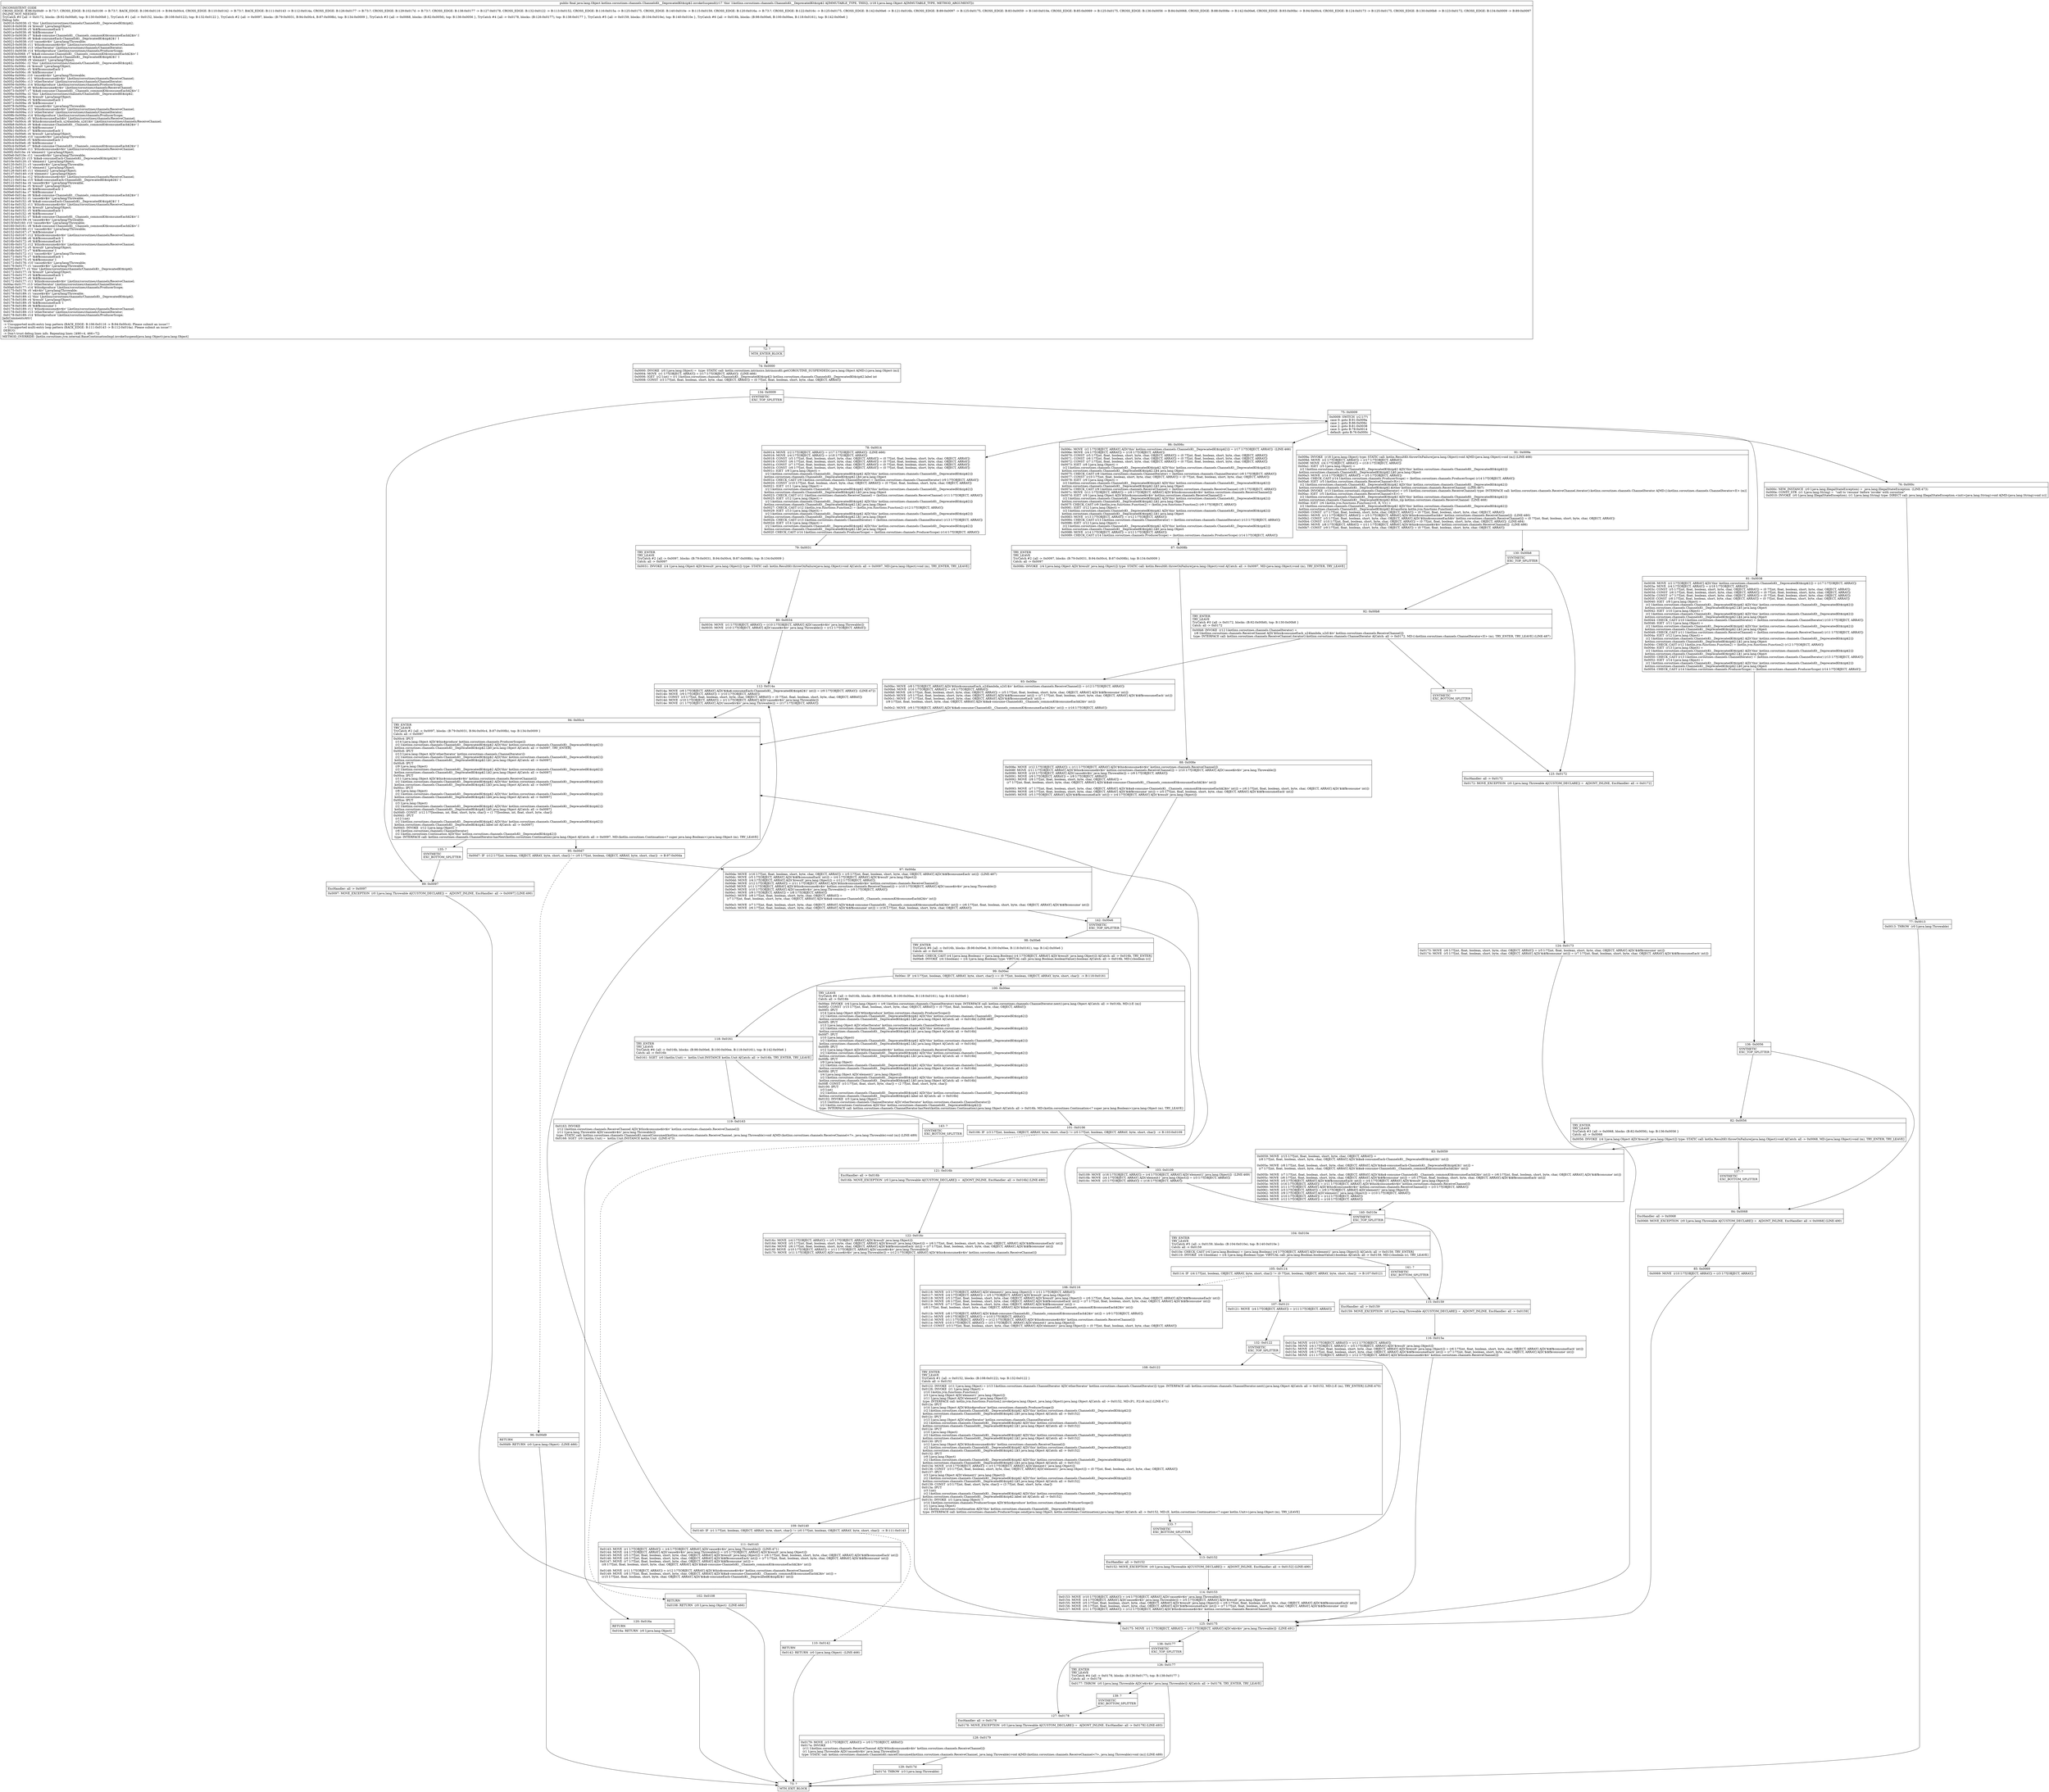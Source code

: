 digraph "CFG forkotlinx.coroutines.channels.ChannelsKt__DeprecatedKt$zip$2.invokeSuspend(Ljava\/lang\/Object;)Ljava\/lang\/Object;" {
Node_72 [shape=record,label="{72\:\ ?|MTH_ENTER_BLOCK\l}"];
Node_74 [shape=record,label="{74\:\ 0x0000|0x0000: INVOKE  (r0 I:java.lang.Object) =  type: STATIC call: kotlin.coroutines.intrinsics.IntrinsicsKt.getCOROUTINE_SUSPENDED():java.lang.Object A[MD:():java.lang.Object (m)]\l0x0004: MOVE  (r1 I:??[OBJECT, ARRAY]) = (r17 I:??[OBJECT, ARRAY])  (LINE:466)\l0x0006: IGET  (r2 I:int) = (r1 I:kotlinx.coroutines.channels.ChannelsKt__DeprecatedKt$zip$2) kotlinx.coroutines.channels.ChannelsKt__DeprecatedKt$zip$2.label int \l0x0008: CONST  (r3 I:??[int, float, boolean, short, byte, char, OBJECT, ARRAY]) = (0 ??[int, float, boolean, short, byte, char, OBJECT, ARRAY]) \l}"];
Node_134 [shape=record,label="{134\:\ 0x0009|SYNTHETIC\lEXC_TOP_SPLITTER\l}"];
Node_75 [shape=record,label="{75\:\ 0x0009|0x0009: SWITCH  (r2 I:??)\l case 0: goto B:91:0x009a\l case 1: goto B:86:0x006c\l case 2: goto B:81:0x0038\l case 3: goto B:78:0x0014\l default: goto B:76:0x000c \l}"];
Node_76 [shape=record,label="{76\:\ 0x000c|0x000c: NEW_INSTANCE  (r0 I:java.lang.IllegalStateException) =  java.lang.IllegalStateException  (LINE:473)\l0x000e: CONST_STR  (r1 I:java.lang.String) =  \"call to 'resume' before 'invoke' with coroutine\" \l0x0010: INVOKE  (r0 I:java.lang.IllegalStateException), (r1 I:java.lang.String) type: DIRECT call: java.lang.IllegalStateException.\<init\>(java.lang.String):void A[MD:(java.lang.String):void (c)]\l}"];
Node_77 [shape=record,label="{77\:\ 0x0013|0x0013: THROW  (r0 I:java.lang.Throwable) \l}"];
Node_73 [shape=record,label="{73\:\ ?|MTH_EXIT_BLOCK\l}"];
Node_78 [shape=record,label="{78\:\ 0x0014|0x0014: MOVE  (r2 I:??[OBJECT, ARRAY]) = (r17 I:??[OBJECT, ARRAY])  (LINE:466)\l0x0016: MOVE  (r4 I:??[OBJECT, ARRAY]) = (r18 I:??[OBJECT, ARRAY]) \l0x0018: CONST  (r5 I:??[int, float, boolean, short, byte, char, OBJECT, ARRAY]) = (0 ??[int, float, boolean, short, byte, char, OBJECT, ARRAY]) \l0x0019: CONST  (r6 I:??[int, float, boolean, short, byte, char, OBJECT, ARRAY]) = (0 ??[int, float, boolean, short, byte, char, OBJECT, ARRAY]) \l0x001a: CONST  (r7 I:??[int, float, boolean, short, byte, char, OBJECT, ARRAY]) = (0 ??[int, float, boolean, short, byte, char, OBJECT, ARRAY]) \l0x001b: CONST  (r8 I:??[int, float, boolean, short, byte, char, OBJECT, ARRAY]) = (0 ??[int, float, boolean, short, byte, char, OBJECT, ARRAY]) \l0x001c: IGET  (r9 I:java.lang.Object) = \l  (r2 I:kotlinx.coroutines.channels.ChannelsKt__DeprecatedKt$zip$2 A[D('this' kotlinx.coroutines.channels.ChannelsKt__DeprecatedKt$zip$2)])\l kotlinx.coroutines.channels.ChannelsKt__DeprecatedKt$zip$2.L$4 java.lang.Object \l0x001e: CHECK_CAST (r9 I:kotlinx.coroutines.channels.ChannelIterator) = (kotlinx.coroutines.channels.ChannelIterator) (r9 I:??[OBJECT, ARRAY]) \l0x0020: CONST  (r10 I:??[int, float, boolean, short, byte, char, OBJECT, ARRAY]) = (0 ??[int, float, boolean, short, byte, char, OBJECT, ARRAY]) \l0x0021: IGET  (r11 I:java.lang.Object) = \l  (r2 I:kotlinx.coroutines.channels.ChannelsKt__DeprecatedKt$zip$2 A[D('this' kotlinx.coroutines.channels.ChannelsKt__DeprecatedKt$zip$2)])\l kotlinx.coroutines.channels.ChannelsKt__DeprecatedKt$zip$2.L$3 java.lang.Object \l0x0023: CHECK_CAST (r11 I:kotlinx.coroutines.channels.ReceiveChannel) = (kotlinx.coroutines.channels.ReceiveChannel) (r11 I:??[OBJECT, ARRAY]) \l0x0025: IGET  (r12 I:java.lang.Object) = \l  (r2 I:kotlinx.coroutines.channels.ChannelsKt__DeprecatedKt$zip$2 A[D('this' kotlinx.coroutines.channels.ChannelsKt__DeprecatedKt$zip$2)])\l kotlinx.coroutines.channels.ChannelsKt__DeprecatedKt$zip$2.L$2 java.lang.Object \l0x0027: CHECK_CAST (r12 I:kotlin.jvm.functions.Function2) = (kotlin.jvm.functions.Function2) (r12 I:??[OBJECT, ARRAY]) \l0x0029: IGET  (r13 I:java.lang.Object) = \l  (r2 I:kotlinx.coroutines.channels.ChannelsKt__DeprecatedKt$zip$2 A[D('this' kotlinx.coroutines.channels.ChannelsKt__DeprecatedKt$zip$2)])\l kotlinx.coroutines.channels.ChannelsKt__DeprecatedKt$zip$2.L$1 java.lang.Object \l0x002b: CHECK_CAST (r13 I:kotlinx.coroutines.channels.ChannelIterator) = (kotlinx.coroutines.channels.ChannelIterator) (r13 I:??[OBJECT, ARRAY]) \l0x002d: IGET  (r14 I:java.lang.Object) = \l  (r2 I:kotlinx.coroutines.channels.ChannelsKt__DeprecatedKt$zip$2 A[D('this' kotlinx.coroutines.channels.ChannelsKt__DeprecatedKt$zip$2)])\l kotlinx.coroutines.channels.ChannelsKt__DeprecatedKt$zip$2.L$0 java.lang.Object \l0x002f: CHECK_CAST (r14 I:kotlinx.coroutines.channels.ProducerScope) = (kotlinx.coroutines.channels.ProducerScope) (r14 I:??[OBJECT, ARRAY]) \l}"];
Node_79 [shape=record,label="{79\:\ 0x0031|TRY_ENTER\lTRY_LEAVE\lTryCatch #2 \{all \-\> 0x0097, blocks: (B:79:0x0031, B:94:0x00c4, B:87:0x008b), top: B:134:0x0009 \}\lCatch: all \-\> 0x0097\l|0x0031: INVOKE  (r4 I:java.lang.Object A[D('$result' java.lang.Object)]) type: STATIC call: kotlin.ResultKt.throwOnFailure(java.lang.Object):void A[Catch: all \-\> 0x0097, MD:(java.lang.Object):void (m), TRY_ENTER, TRY_LEAVE]\l}"];
Node_80 [shape=record,label="{80\:\ 0x0034|0x0034: MOVE  (r1 I:??[OBJECT, ARRAY]) = (r10 I:??[OBJECT, ARRAY] A[D('cause$iv$iv' java.lang.Throwable)]) \l0x0035: MOVE  (r10 I:??[OBJECT, ARRAY] A[D('cause$iv$iv' java.lang.Throwable)]) = (r12 I:??[OBJECT, ARRAY]) \l}"];
Node_112 [shape=record,label="{112\:\ 0x014a|0x014a: MOVE  (r8 I:??[OBJECT, ARRAY] A[D('$i$a$\-consumeEach\-ChannelsKt__DeprecatedKt$zip$2$1' int)]) = (r9 I:??[OBJECT, ARRAY])  (LINE:472)\l0x014b: MOVE  (r9 I:??[OBJECT, ARRAY]) = (r10 I:??[OBJECT, ARRAY]) \l0x014c: CONST  (r3 I:??[int, float, boolean, short, byte, char, OBJECT, ARRAY]) = (0 ??[int, float, boolean, short, byte, char, OBJECT, ARRAY]) \l0x014d: MOVE  (r10 I:??[OBJECT, ARRAY]) = (r1 I:??[OBJECT, ARRAY] A[D('cause$iv$iv' java.lang.Throwable)]) \l0x014e: MOVE  (r1 I:??[OBJECT, ARRAY] A[D('cause$iv$iv' java.lang.Throwable)]) = (r17 I:??[OBJECT, ARRAY]) \l}"];
Node_94 [shape=record,label="{94\:\ 0x00c4|TRY_ENTER\lTRY_LEAVE\lTryCatch #2 \{all \-\> 0x0097, blocks: (B:79:0x0031, B:94:0x00c4, B:87:0x008b), top: B:134:0x0009 \}\lCatch: all \-\> 0x0097\l|0x00c4: IPUT  \l  (r14 I:java.lang.Object A[D('$this$produce' kotlinx.coroutines.channels.ProducerScope)])\l  (r2 I:kotlinx.coroutines.channels.ChannelsKt__DeprecatedKt$zip$2 A[D('this' kotlinx.coroutines.channels.ChannelsKt__DeprecatedKt$zip$2)])\l kotlinx.coroutines.channels.ChannelsKt__DeprecatedKt$zip$2.L$0 java.lang.Object A[Catch: all \-\> 0x0097, TRY_ENTER]\l0x00c6: IPUT  \l  (r13 I:java.lang.Object A[D('otherIterator' kotlinx.coroutines.channels.ChannelIterator)])\l  (r2 I:kotlinx.coroutines.channels.ChannelsKt__DeprecatedKt$zip$2 A[D('this' kotlinx.coroutines.channels.ChannelsKt__DeprecatedKt$zip$2)])\l kotlinx.coroutines.channels.ChannelsKt__DeprecatedKt$zip$2.L$1 java.lang.Object A[Catch: all \-\> 0x0097]\l0x00c8: IPUT  \l  (r9 I:java.lang.Object)\l  (r2 I:kotlinx.coroutines.channels.ChannelsKt__DeprecatedKt$zip$2 A[D('this' kotlinx.coroutines.channels.ChannelsKt__DeprecatedKt$zip$2)])\l kotlinx.coroutines.channels.ChannelsKt__DeprecatedKt$zip$2.L$2 java.lang.Object A[Catch: all \-\> 0x0097]\l0x00ca: IPUT  \l  (r11 I:java.lang.Object A[D('$this$consume$iv$iv' kotlinx.coroutines.channels.ReceiveChannel)])\l  (r2 I:kotlinx.coroutines.channels.ChannelsKt__DeprecatedKt$zip$2 A[D('this' kotlinx.coroutines.channels.ChannelsKt__DeprecatedKt$zip$2)])\l kotlinx.coroutines.channels.ChannelsKt__DeprecatedKt$zip$2.L$3 java.lang.Object A[Catch: all \-\> 0x0097]\l0x00cc: IPUT  \l  (r8 I:java.lang.Object)\l  (r2 I:kotlinx.coroutines.channels.ChannelsKt__DeprecatedKt$zip$2 A[D('this' kotlinx.coroutines.channels.ChannelsKt__DeprecatedKt$zip$2)])\l kotlinx.coroutines.channels.ChannelsKt__DeprecatedKt$zip$2.L$4 java.lang.Object A[Catch: all \-\> 0x0097]\l0x00ce: IPUT  \l  (r3 I:java.lang.Object)\l  (r2 I:kotlinx.coroutines.channels.ChannelsKt__DeprecatedKt$zip$2 A[D('this' kotlinx.coroutines.channels.ChannelsKt__DeprecatedKt$zip$2)])\l kotlinx.coroutines.channels.ChannelsKt__DeprecatedKt$zip$2.L$5 java.lang.Object A[Catch: all \-\> 0x0097]\l0x00d0: CONST  (r12 I:??[boolean, int, float, short, byte, char]) = (1 ??[boolean, int, float, short, byte, char]) \l0x00d1: IPUT  \l  (r12 I:int)\l  (r2 I:kotlinx.coroutines.channels.ChannelsKt__DeprecatedKt$zip$2 A[D('this' kotlinx.coroutines.channels.ChannelsKt__DeprecatedKt$zip$2)])\l kotlinx.coroutines.channels.ChannelsKt__DeprecatedKt$zip$2.label int A[Catch: all \-\> 0x0097]\l0x00d3: INVOKE  (r12 I:java.lang.Object) = \l  (r8 I:kotlinx.coroutines.channels.ChannelIterator)\l  (r2 I:kotlin.coroutines.Continuation A[D('this' kotlinx.coroutines.channels.ChannelsKt__DeprecatedKt$zip$2)])\l type: INTERFACE call: kotlinx.coroutines.channels.ChannelIterator.hasNext(kotlin.coroutines.Continuation):java.lang.Object A[Catch: all \-\> 0x0097, MD:(kotlin.coroutines.Continuation\<? super java.lang.Boolean\>):java.lang.Object (m), TRY_LEAVE]\l}"];
Node_95 [shape=record,label="{95\:\ 0x00d7|0x00d7: IF  (r12 I:??[int, boolean, OBJECT, ARRAY, byte, short, char]) != (r0 I:??[int, boolean, OBJECT, ARRAY, byte, short, char])  \-\> B:97:0x00da \l}"];
Node_96 [shape=record,label="{96\:\ 0x00d9|RETURN\l|0x00d9: RETURN  (r0 I:java.lang.Object)  (LINE:466)\l}"];
Node_97 [shape=record,label="{97\:\ 0x00da|0x00da: MOVE  (r16 I:??[int, float, boolean, short, byte, char, OBJECT, ARRAY]) = (r5 I:??[int, float, boolean, short, byte, char, OBJECT, ARRAY] A[D('$i$f$consumeEach' int)])  (LINE:487)\l0x00dc: MOVE  (r5 I:??[OBJECT, ARRAY] A[D('$i$f$consumeEach' int)]) = (r4 I:??[OBJECT, ARRAY] A[D('$result' java.lang.Object)]) \l0x00dd: MOVE  (r4 I:??[OBJECT, ARRAY] A[D('$result' java.lang.Object)]) = (r12 I:??[OBJECT, ARRAY]) \l0x00de: MOVE  (r12 I:??[OBJECT, ARRAY]) = (r11 I:??[OBJECT, ARRAY] A[D('$this$consume$iv$iv' kotlinx.coroutines.channels.ReceiveChannel)]) \l0x00df: MOVE  (r11 I:??[OBJECT, ARRAY] A[D('$this$consume$iv$iv' kotlinx.coroutines.channels.ReceiveChannel)]) = (r10 I:??[OBJECT, ARRAY] A[D('cause$iv$iv' java.lang.Throwable)]) \l0x00e0: MOVE  (r10 I:??[OBJECT, ARRAY] A[D('cause$iv$iv' java.lang.Throwable)]) = (r9 I:??[OBJECT, ARRAY]) \l0x00e1: MOVE  (r9 I:??[OBJECT, ARRAY]) = (r8 I:??[OBJECT, ARRAY]) \l0x00e2: MOVE  (r8 I:??[int, float, boolean, short, byte, char, OBJECT, ARRAY]) = \l  (r7 I:??[int, float, boolean, short, byte, char, OBJECT, ARRAY] A[D('$i$a$\-consume\-ChannelsKt__Channels_commonKt$consumeEach$2$iv' int)])\l \l0x00e3: MOVE  (r7 I:??[int, float, boolean, short, byte, char, OBJECT, ARRAY] A[D('$i$a$\-consume\-ChannelsKt__Channels_commonKt$consumeEach$2$iv' int)]) = (r6 I:??[int, float, boolean, short, byte, char, OBJECT, ARRAY] A[D('$i$f$consume' int)]) \l0x00e4: MOVE  (r6 I:??[int, float, boolean, short, byte, char, OBJECT, ARRAY] A[D('$i$f$consume' int)]) = (r16 I:??[int, float, boolean, short, byte, char, OBJECT, ARRAY]) \l}"];
Node_142 [shape=record,label="{142\:\ 0x00e6|SYNTHETIC\lEXC_TOP_SPLITTER\l}"];
Node_98 [shape=record,label="{98\:\ 0x00e6|TRY_ENTER\lTryCatch #6 \{all \-\> 0x016b, blocks: (B:98:0x00e6, B:100:0x00ee, B:118:0x0161), top: B:142:0x00e6 \}\lCatch: all \-\> 0x016b\l|0x00e6: CHECK_CAST (r4 I:java.lang.Boolean) = (java.lang.Boolean) (r4 I:??[OBJECT, ARRAY] A[D('$result' java.lang.Object)]) A[Catch: all \-\> 0x016b, TRY_ENTER]\l0x00e8: INVOKE  (r4 I:boolean) = (r4 I:java.lang.Boolean) type: VIRTUAL call: java.lang.Boolean.booleanValue():boolean A[Catch: all \-\> 0x016b, MD:():boolean (c)]\l}"];
Node_99 [shape=record,label="{99\:\ 0x00ec|0x00ec: IF  (r4 I:??[int, boolean, OBJECT, ARRAY, byte, short, char]) == (0 ??[int, boolean, OBJECT, ARRAY, byte, short, char])  \-\> B:118:0x0161 \l}"];
Node_100 [shape=record,label="{100\:\ 0x00ee|TRY_LEAVE\lTryCatch #6 \{all \-\> 0x016b, blocks: (B:98:0x00e6, B:100:0x00ee, B:118:0x0161), top: B:142:0x00e6 \}\lCatch: all \-\> 0x016b\l|0x00ee: INVOKE  (r4 I:java.lang.Object) = (r9 I:kotlinx.coroutines.channels.ChannelIterator) type: INTERFACE call: kotlinx.coroutines.channels.ChannelIterator.next():java.lang.Object A[Catch: all \-\> 0x016b, MD:():E (m)]\l0x00f2: CONST  (r15 I:??[int, float, boolean, short, byte, char, OBJECT, ARRAY]) = (0 ??[int, float, boolean, short, byte, char, OBJECT, ARRAY]) \l0x00f3: IPUT  \l  (r14 I:java.lang.Object A[D('$this$produce' kotlinx.coroutines.channels.ProducerScope)])\l  (r2 I:kotlinx.coroutines.channels.ChannelsKt__DeprecatedKt$zip$2 A[D('this' kotlinx.coroutines.channels.ChannelsKt__DeprecatedKt$zip$2)])\l kotlinx.coroutines.channels.ChannelsKt__DeprecatedKt$zip$2.L$0 java.lang.Object A[Catch: all \-\> 0x016b] (LINE:469)\l0x00f5: IPUT  \l  (r13 I:java.lang.Object A[D('otherIterator' kotlinx.coroutines.channels.ChannelIterator)])\l  (r2 I:kotlinx.coroutines.channels.ChannelsKt__DeprecatedKt$zip$2 A[D('this' kotlinx.coroutines.channels.ChannelsKt__DeprecatedKt$zip$2)])\l kotlinx.coroutines.channels.ChannelsKt__DeprecatedKt$zip$2.L$1 java.lang.Object A[Catch: all \-\> 0x016b]\l0x00f7: IPUT  \l  (r10 I:java.lang.Object)\l  (r2 I:kotlinx.coroutines.channels.ChannelsKt__DeprecatedKt$zip$2 A[D('this' kotlinx.coroutines.channels.ChannelsKt__DeprecatedKt$zip$2)])\l kotlinx.coroutines.channels.ChannelsKt__DeprecatedKt$zip$2.L$2 java.lang.Object A[Catch: all \-\> 0x016b]\l0x00f9: IPUT  \l  (r12 I:java.lang.Object A[D('$this$consume$iv$iv' kotlinx.coroutines.channels.ReceiveChannel)])\l  (r2 I:kotlinx.coroutines.channels.ChannelsKt__DeprecatedKt$zip$2 A[D('this' kotlinx.coroutines.channels.ChannelsKt__DeprecatedKt$zip$2)])\l kotlinx.coroutines.channels.ChannelsKt__DeprecatedKt$zip$2.L$3 java.lang.Object A[Catch: all \-\> 0x016b]\l0x00fb: IPUT  \l  (r9 I:java.lang.Object)\l  (r2 I:kotlinx.coroutines.channels.ChannelsKt__DeprecatedKt$zip$2 A[D('this' kotlinx.coroutines.channels.ChannelsKt__DeprecatedKt$zip$2)])\l kotlinx.coroutines.channels.ChannelsKt__DeprecatedKt$zip$2.L$4 java.lang.Object A[Catch: all \-\> 0x016b]\l0x00fd: IPUT  \l  (r4 I:java.lang.Object A[D('element1' java.lang.Object)])\l  (r2 I:kotlinx.coroutines.channels.ChannelsKt__DeprecatedKt$zip$2 A[D('this' kotlinx.coroutines.channels.ChannelsKt__DeprecatedKt$zip$2)])\l kotlinx.coroutines.channels.ChannelsKt__DeprecatedKt$zip$2.L$5 java.lang.Object A[Catch: all \-\> 0x016b]\l0x00ff: CONST  (r3 I:??[int, float, short, byte, char]) = (2 ??[int, float, short, byte, char]) \l0x0100: IPUT  \l  (r3 I:int)\l  (r2 I:kotlinx.coroutines.channels.ChannelsKt__DeprecatedKt$zip$2 A[D('this' kotlinx.coroutines.channels.ChannelsKt__DeprecatedKt$zip$2)])\l kotlinx.coroutines.channels.ChannelsKt__DeprecatedKt$zip$2.label int A[Catch: all \-\> 0x016b]\l0x0102: INVOKE  (r3 I:java.lang.Object) = \l  (r13 I:kotlinx.coroutines.channels.ChannelIterator A[D('otherIterator' kotlinx.coroutines.channels.ChannelIterator)])\l  (r2 I:kotlin.coroutines.Continuation A[D('this' kotlinx.coroutines.channels.ChannelsKt__DeprecatedKt$zip$2)])\l type: INTERFACE call: kotlinx.coroutines.channels.ChannelIterator.hasNext(kotlin.coroutines.Continuation):java.lang.Object A[Catch: all \-\> 0x016b, MD:(kotlin.coroutines.Continuation\<? super java.lang.Boolean\>):java.lang.Object (m), TRY_LEAVE]\l}"];
Node_101 [shape=record,label="{101\:\ 0x0106|0x0106: IF  (r3 I:??[int, boolean, OBJECT, ARRAY, byte, short, char]) != (r0 I:??[int, boolean, OBJECT, ARRAY, byte, short, char])  \-\> B:103:0x0109 \l}"];
Node_102 [shape=record,label="{102\:\ 0x0108|RETURN\l|0x0108: RETURN  (r0 I:java.lang.Object)  (LINE:466)\l}"];
Node_103 [shape=record,label="{103\:\ 0x0109|0x0109: MOVE  (r16 I:??[OBJECT, ARRAY]) = (r4 I:??[OBJECT, ARRAY] A[D('element1' java.lang.Object)])  (LINE:469)\l0x010b: MOVE  (r4 I:??[OBJECT, ARRAY] A[D('element1' java.lang.Object)]) = (r3 I:??[OBJECT, ARRAY]) \l0x010c: MOVE  (r3 I:??[OBJECT, ARRAY]) = (r16 I:??[OBJECT, ARRAY]) \l}"];
Node_140 [shape=record,label="{140\:\ 0x010e|SYNTHETIC\lEXC_TOP_SPLITTER\l}"];
Node_104 [shape=record,label="{104\:\ 0x010e|TRY_ENTER\lTRY_LEAVE\lTryCatch #5 \{all \-\> 0x0159, blocks: (B:104:0x010e), top: B:140:0x010e \}\lCatch: all \-\> 0x0159\l|0x010e: CHECK_CAST (r4 I:java.lang.Boolean) = (java.lang.Boolean) (r4 I:??[OBJECT, ARRAY] A[D('element1' java.lang.Object)]) A[Catch: all \-\> 0x0159, TRY_ENTER]\l0x0110: INVOKE  (r4 I:boolean) = (r4 I:java.lang.Boolean) type: VIRTUAL call: java.lang.Boolean.booleanValue():boolean A[Catch: all \-\> 0x0159, MD:():boolean (c), TRY_LEAVE]\l}"];
Node_105 [shape=record,label="{105\:\ 0x0114|0x0114: IF  (r4 I:??[int, boolean, OBJECT, ARRAY, byte, short, char]) != (0 ??[int, boolean, OBJECT, ARRAY, byte, short, char])  \-\> B:107:0x0121 \l}"];
Node_106 [shape=record,label="{106\:\ 0x0116|0x0116: MOVE  (r3 I:??[OBJECT, ARRAY] A[D('element1' java.lang.Object)]) = (r11 I:??[OBJECT, ARRAY]) \l0x0117: MOVE  (r4 I:??[OBJECT, ARRAY]) = (r5 I:??[OBJECT, ARRAY] A[D('$result' java.lang.Object)]) \l0x0118: MOVE  (r5 I:??[int, float, boolean, short, byte, char, OBJECT, ARRAY] A[D('$result' java.lang.Object)]) = (r6 I:??[int, float, boolean, short, byte, char, OBJECT, ARRAY] A[D('$i$f$consumeEach' int)]) \l0x0119: MOVE  (r6 I:??[int, float, boolean, short, byte, char, OBJECT, ARRAY] A[D('$i$f$consumeEach' int)]) = (r7 I:??[int, float, boolean, short, byte, char, OBJECT, ARRAY] A[D('$i$f$consume' int)]) \l0x011a: MOVE  (r7 I:??[int, float, boolean, short, byte, char, OBJECT, ARRAY] A[D('$i$f$consume' int)]) = \l  (r8 I:??[int, float, boolean, short, byte, char, OBJECT, ARRAY] A[D('$i$a$\-consume\-ChannelsKt__Channels_commonKt$consumeEach$2$iv' int)])\l \l0x011b: MOVE  (r8 I:??[OBJECT, ARRAY] A[D('$i$a$\-consume\-ChannelsKt__Channels_commonKt$consumeEach$2$iv' int)]) = (r9 I:??[OBJECT, ARRAY]) \l0x011c: MOVE  (r9 I:??[OBJECT, ARRAY]) = (r10 I:??[OBJECT, ARRAY]) \l0x011d: MOVE  (r11 I:??[OBJECT, ARRAY]) = (r12 I:??[OBJECT, ARRAY] A[D('$this$consume$iv$iv' kotlinx.coroutines.channels.ReceiveChannel)]) \l0x011e: MOVE  (r10 I:??[OBJECT, ARRAY]) = (r3 I:??[OBJECT, ARRAY] A[D('element1' java.lang.Object)]) \l0x011f: CONST  (r3 I:??[int, float, boolean, short, byte, char, OBJECT, ARRAY] A[D('element1' java.lang.Object)]) = (0 ??[int, float, boolean, short, byte, char, OBJECT, ARRAY]) \l}"];
Node_107 [shape=record,label="{107\:\ 0x0121|0x0121: MOVE  (r4 I:??[OBJECT, ARRAY]) = (r11 I:??[OBJECT, ARRAY]) \l}"];
Node_132 [shape=record,label="{132\:\ 0x0122|SYNTHETIC\lEXC_TOP_SPLITTER\l}"];
Node_108 [shape=record,label="{108\:\ 0x0122|TRY_ENTER\lTRY_LEAVE\lTryCatch #1 \{all \-\> 0x0152, blocks: (B:108:0x0122), top: B:132:0x0122 \}\lCatch: all \-\> 0x0152\l|0x0122: INVOKE  (r11 I:java.lang.Object) = (r13 I:kotlinx.coroutines.channels.ChannelIterator A[D('otherIterator' kotlinx.coroutines.channels.ChannelIterator)]) type: INTERFACE call: kotlinx.coroutines.channels.ChannelIterator.next():java.lang.Object A[Catch: all \-\> 0x0152, MD:():E (m), TRY_ENTER] (LINE:470)\l0x0126: INVOKE  (r1 I:java.lang.Object) = \l  (r10 I:kotlin.jvm.functions.Function2)\l  (r3 I:java.lang.Object A[D('element1' java.lang.Object)])\l  (r11 I:java.lang.Object A[D('element2' java.lang.Object)])\l type: INTERFACE call: kotlin.jvm.functions.Function2.invoke(java.lang.Object, java.lang.Object):java.lang.Object A[Catch: all \-\> 0x0152, MD:(P1, P2):R (m)] (LINE:471)\l0x012a: IPUT  \l  (r14 I:java.lang.Object A[D('$this$produce' kotlinx.coroutines.channels.ProducerScope)])\l  (r2 I:kotlinx.coroutines.channels.ChannelsKt__DeprecatedKt$zip$2 A[D('this' kotlinx.coroutines.channels.ChannelsKt__DeprecatedKt$zip$2)])\l kotlinx.coroutines.channels.ChannelsKt__DeprecatedKt$zip$2.L$0 java.lang.Object A[Catch: all \-\> 0x0152]\l0x012c: IPUT  \l  (r13 I:java.lang.Object A[D('otherIterator' kotlinx.coroutines.channels.ChannelIterator)])\l  (r2 I:kotlinx.coroutines.channels.ChannelsKt__DeprecatedKt$zip$2 A[D('this' kotlinx.coroutines.channels.ChannelsKt__DeprecatedKt$zip$2)])\l kotlinx.coroutines.channels.ChannelsKt__DeprecatedKt$zip$2.L$1 java.lang.Object A[Catch: all \-\> 0x0152]\l0x012e: IPUT  \l  (r10 I:java.lang.Object)\l  (r2 I:kotlinx.coroutines.channels.ChannelsKt__DeprecatedKt$zip$2 A[D('this' kotlinx.coroutines.channels.ChannelsKt__DeprecatedKt$zip$2)])\l kotlinx.coroutines.channels.ChannelsKt__DeprecatedKt$zip$2.L$2 java.lang.Object A[Catch: all \-\> 0x0152]\l0x0130: IPUT  \l  (r12 I:java.lang.Object A[D('$this$consume$iv$iv' kotlinx.coroutines.channels.ReceiveChannel)])\l  (r2 I:kotlinx.coroutines.channels.ChannelsKt__DeprecatedKt$zip$2 A[D('this' kotlinx.coroutines.channels.ChannelsKt__DeprecatedKt$zip$2)])\l kotlinx.coroutines.channels.ChannelsKt__DeprecatedKt$zip$2.L$3 java.lang.Object A[Catch: all \-\> 0x0152]\l0x0132: IPUT  \l  (r9 I:java.lang.Object)\l  (r2 I:kotlinx.coroutines.channels.ChannelsKt__DeprecatedKt$zip$2 A[D('this' kotlinx.coroutines.channels.ChannelsKt__DeprecatedKt$zip$2)])\l kotlinx.coroutines.channels.ChannelsKt__DeprecatedKt$zip$2.L$4 java.lang.Object A[Catch: all \-\> 0x0152]\l0x0134: MOVE  (r18 I:??[OBJECT, ARRAY]) = (r3 I:??[OBJECT, ARRAY] A[D('element1' java.lang.Object)]) \l0x0136: CONST  (r3 I:??[int, float, boolean, short, byte, char, OBJECT, ARRAY] A[D('element1' java.lang.Object)]) = (0 ??[int, float, boolean, short, byte, char, OBJECT, ARRAY]) \l0x0137: IPUT  \l  (r3 I:java.lang.Object A[D('element1' java.lang.Object)])\l  (r2 I:kotlinx.coroutines.channels.ChannelsKt__DeprecatedKt$zip$2 A[D('this' kotlinx.coroutines.channels.ChannelsKt__DeprecatedKt$zip$2)])\l kotlinx.coroutines.channels.ChannelsKt__DeprecatedKt$zip$2.L$5 java.lang.Object A[Catch: all \-\> 0x0152]\l0x0139: CONST  (r3 I:??[int, float, short, byte, char]) = (3 ??[int, float, short, byte, char]) \l0x013a: IPUT  \l  (r3 I:int)\l  (r2 I:kotlinx.coroutines.channels.ChannelsKt__DeprecatedKt$zip$2 A[D('this' kotlinx.coroutines.channels.ChannelsKt__DeprecatedKt$zip$2)])\l kotlinx.coroutines.channels.ChannelsKt__DeprecatedKt$zip$2.label int A[Catch: all \-\> 0x0152]\l0x013c: INVOKE  (r1 I:java.lang.Object) = \l  (r14 I:kotlinx.coroutines.channels.ProducerScope A[D('$this$produce' kotlinx.coroutines.channels.ProducerScope)])\l  (r1 I:java.lang.Object)\l  (r2 I:kotlin.coroutines.Continuation A[D('this' kotlinx.coroutines.channels.ChannelsKt__DeprecatedKt$zip$2)])\l type: INTERFACE call: kotlinx.coroutines.channels.ProducerScope.send(java.lang.Object, kotlin.coroutines.Continuation):java.lang.Object A[Catch: all \-\> 0x0152, MD:(E, kotlin.coroutines.Continuation\<? super kotlin.Unit\>):java.lang.Object (m), TRY_LEAVE]\l}"];
Node_109 [shape=record,label="{109\:\ 0x0140|0x0140: IF  (r1 I:??[int, boolean, OBJECT, ARRAY, byte, short, char]) != (r0 I:??[int, boolean, OBJECT, ARRAY, byte, short, char])  \-\> B:111:0x0143 \l}"];
Node_110 [shape=record,label="{110\:\ 0x0142|RETURN\l|0x0142: RETURN  (r0 I:java.lang.Object)  (LINE:466)\l}"];
Node_111 [shape=record,label="{111\:\ 0x0143|0x0143: MOVE  (r1 I:??[OBJECT, ARRAY]) = (r4 I:??[OBJECT, ARRAY] A[D('cause$iv$iv' java.lang.Throwable)])  (LINE:471)\l0x0144: MOVE  (r4 I:??[OBJECT, ARRAY] A[D('cause$iv$iv' java.lang.Throwable)]) = (r5 I:??[OBJECT, ARRAY] A[D('$result' java.lang.Object)]) \l0x0145: MOVE  (r5 I:??[int, float, boolean, short, byte, char, OBJECT, ARRAY] A[D('$result' java.lang.Object)]) = (r6 I:??[int, float, boolean, short, byte, char, OBJECT, ARRAY] A[D('$i$f$consumeEach' int)]) \l0x0146: MOVE  (r6 I:??[int, float, boolean, short, byte, char, OBJECT, ARRAY] A[D('$i$f$consumeEach' int)]) = (r7 I:??[int, float, boolean, short, byte, char, OBJECT, ARRAY] A[D('$i$f$consume' int)]) \l0x0147: MOVE  (r7 I:??[int, float, boolean, short, byte, char, OBJECT, ARRAY] A[D('$i$f$consume' int)]) = \l  (r8 I:??[int, float, boolean, short, byte, char, OBJECT, ARRAY] A[D('$i$a$\-consume\-ChannelsKt__Channels_commonKt$consumeEach$2$iv' int)])\l \l0x0148: MOVE  (r11 I:??[OBJECT, ARRAY]) = (r12 I:??[OBJECT, ARRAY] A[D('$this$consume$iv$iv' kotlinx.coroutines.channels.ReceiveChannel)]) \l0x0149: MOVE  (r8 I:??[int, float, boolean, short, byte, char, OBJECT, ARRAY] A[D('$i$a$\-consume\-ChannelsKt__Channels_commonKt$consumeEach$2$iv' int)]) = \l  (r15 I:??[int, float, boolean, short, byte, char, OBJECT, ARRAY] A[D('$i$a$\-consumeEach\-ChannelsKt__DeprecatedKt$zip$2$1' int)])\l \l}"];
Node_133 [shape=record,label="{133\:\ ?|SYNTHETIC\lEXC_BOTTOM_SPLITTER\l}"];
Node_113 [shape=record,label="{113\:\ 0x0152|ExcHandler: all \-\> 0x0152\l|0x0152: MOVE_EXCEPTION  (r0 I:java.lang.Throwable A[CUSTOM_DECLARE]) =  A[DONT_INLINE, ExcHandler: all \-\> 0x0152] (LINE:490)\l}"];
Node_114 [shape=record,label="{114\:\ 0x0153|0x0153: MOVE  (r10 I:??[OBJECT, ARRAY]) = (r4 I:??[OBJECT, ARRAY] A[D('cause$iv$iv' java.lang.Throwable)]) \l0x0154: MOVE  (r4 I:??[OBJECT, ARRAY] A[D('cause$iv$iv' java.lang.Throwable)]) = (r5 I:??[OBJECT, ARRAY] A[D('$result' java.lang.Object)]) \l0x0155: MOVE  (r5 I:??[int, float, boolean, short, byte, char, OBJECT, ARRAY] A[D('$result' java.lang.Object)]) = (r6 I:??[int, float, boolean, short, byte, char, OBJECT, ARRAY] A[D('$i$f$consumeEach' int)]) \l0x0156: MOVE  (r6 I:??[int, float, boolean, short, byte, char, OBJECT, ARRAY] A[D('$i$f$consumeEach' int)]) = (r7 I:??[int, float, boolean, short, byte, char, OBJECT, ARRAY] A[D('$i$f$consume' int)]) \l0x0157: MOVE  (r11 I:??[OBJECT, ARRAY]) = (r12 I:??[OBJECT, ARRAY] A[D('$this$consume$iv$iv' kotlinx.coroutines.channels.ReceiveChannel)]) \l}"];
Node_125 [shape=record,label="{125\:\ 0x0175|0x0175: MOVE  (r1 I:??[OBJECT, ARRAY]) = (r0 I:??[OBJECT, ARRAY] A[D('e$iv$iv' java.lang.Throwable)])  (LINE:491)\l}"];
Node_138 [shape=record,label="{138\:\ 0x0177|SYNTHETIC\lEXC_TOP_SPLITTER\l}"];
Node_126 [shape=record,label="{126\:\ 0x0177|TRY_ENTER\lTRY_LEAVE\lTryCatch #4 \{all \-\> 0x0178, blocks: (B:126:0x0177), top: B:138:0x0177 \}\lCatch: all \-\> 0x0178\l|0x0177: THROW  (r0 I:java.lang.Throwable A[D('e$iv$iv' java.lang.Throwable)]) A[Catch: all \-\> 0x0178, TRY_ENTER, TRY_LEAVE]\l}"];
Node_139 [shape=record,label="{139\:\ ?|SYNTHETIC\lEXC_BOTTOM_SPLITTER\l}"];
Node_127 [shape=record,label="{127\:\ 0x0178|ExcHandler: all \-\> 0x0178\l|0x0178: MOVE_EXCEPTION  (r0 I:java.lang.Throwable A[CUSTOM_DECLARE]) =  A[DONT_INLINE, ExcHandler: all \-\> 0x0178] (LINE:493)\l}"];
Node_128 [shape=record,label="{128\:\ 0x0179|0x0179: MOVE  (r3 I:??[OBJECT, ARRAY]) = (r0 I:??[OBJECT, ARRAY]) \l0x017a: INVOKE  \l  (r11 I:kotlinx.coroutines.channels.ReceiveChannel A[D('$this$consume$iv$iv' kotlinx.coroutines.channels.ReceiveChannel)])\l  (r1 I:java.lang.Throwable A[D('cause$iv$iv' java.lang.Throwable)])\l type: STATIC call: kotlinx.coroutines.channels.ChannelsKt.cancelConsumed(kotlinx.coroutines.channels.ReceiveChannel, java.lang.Throwable):void A[MD:(kotlinx.coroutines.channels.ReceiveChannel\<?\>, java.lang.Throwable):void (m)] (LINE:489)\l}"];
Node_129 [shape=record,label="{129\:\ 0x017d|0x017d: THROW  (r3 I:java.lang.Throwable) \l}"];
Node_141 [shape=record,label="{141\:\ ?|SYNTHETIC\lEXC_BOTTOM_SPLITTER\l}"];
Node_115 [shape=record,label="{115\:\ 0x0159|ExcHandler: all \-\> 0x0159\l|0x0159: MOVE_EXCEPTION  (r0 I:java.lang.Throwable A[CUSTOM_DECLARE]) =  A[DONT_INLINE, ExcHandler: all \-\> 0x0159]\l}"];
Node_116 [shape=record,label="{116\:\ 0x015a|0x015a: MOVE  (r10 I:??[OBJECT, ARRAY]) = (r11 I:??[OBJECT, ARRAY]) \l0x015b: MOVE  (r4 I:??[OBJECT, ARRAY]) = (r5 I:??[OBJECT, ARRAY] A[D('$result' java.lang.Object)]) \l0x015c: MOVE  (r5 I:??[int, float, boolean, short, byte, char, OBJECT, ARRAY] A[D('$result' java.lang.Object)]) = (r6 I:??[int, float, boolean, short, byte, char, OBJECT, ARRAY] A[D('$i$f$consumeEach' int)]) \l0x015d: MOVE  (r6 I:??[int, float, boolean, short, byte, char, OBJECT, ARRAY] A[D('$i$f$consumeEach' int)]) = (r7 I:??[int, float, boolean, short, byte, char, OBJECT, ARRAY] A[D('$i$f$consume' int)]) \l0x015e: MOVE  (r11 I:??[OBJECT, ARRAY]) = (r12 I:??[OBJECT, ARRAY] A[D('$this$consume$iv$iv' kotlinx.coroutines.channels.ReceiveChannel)]) \l}"];
Node_118 [shape=record,label="{118\:\ 0x0161|TRY_ENTER\lTRY_LEAVE\lTryCatch #6 \{all \-\> 0x016b, blocks: (B:98:0x00e6, B:100:0x00ee, B:118:0x0161), top: B:142:0x00e6 \}\lCatch: all \-\> 0x016b\l|0x0161: SGET  (r0 I:kotlin.Unit) =  kotlin.Unit.INSTANCE kotlin.Unit A[Catch: all \-\> 0x016b, TRY_ENTER, TRY_LEAVE]\l}"];
Node_119 [shape=record,label="{119\:\ 0x0163|0x0163: INVOKE  \l  (r12 I:kotlinx.coroutines.channels.ReceiveChannel A[D('$this$consume$iv$iv' kotlinx.coroutines.channels.ReceiveChannel)])\l  (r11 I:java.lang.Throwable A[D('cause$iv$iv' java.lang.Throwable)])\l type: STATIC call: kotlinx.coroutines.channels.ChannelsKt.cancelConsumed(kotlinx.coroutines.channels.ReceiveChannel, java.lang.Throwable):void A[MD:(kotlinx.coroutines.channels.ReceiveChannel\<?\>, java.lang.Throwable):void (m)] (LINE:489)\l0x0168: SGET  (r0 I:kotlin.Unit) =  kotlin.Unit.INSTANCE kotlin.Unit  (LINE:473)\l}"];
Node_120 [shape=record,label="{120\:\ 0x016a|RETURN\l|0x016a: RETURN  (r0 I:java.lang.Object) \l}"];
Node_143 [shape=record,label="{143\:\ ?|SYNTHETIC\lEXC_BOTTOM_SPLITTER\l}"];
Node_121 [shape=record,label="{121\:\ 0x016b|ExcHandler: all \-\> 0x016b\l|0x016b: MOVE_EXCEPTION  (r0 I:java.lang.Throwable A[CUSTOM_DECLARE]) =  A[DONT_INLINE, ExcHandler: all \-\> 0x016b] (LINE:490)\l}"];
Node_122 [shape=record,label="{122\:\ 0x016c|0x016c: MOVE  (r4 I:??[OBJECT, ARRAY]) = (r5 I:??[OBJECT, ARRAY] A[D('$result' java.lang.Object)]) \l0x016d: MOVE  (r5 I:??[int, float, boolean, short, byte, char, OBJECT, ARRAY] A[D('$result' java.lang.Object)]) = (r6 I:??[int, float, boolean, short, byte, char, OBJECT, ARRAY] A[D('$i$f$consumeEach' int)]) \l0x016e: MOVE  (r6 I:??[int, float, boolean, short, byte, char, OBJECT, ARRAY] A[D('$i$f$consumeEach' int)]) = (r7 I:??[int, float, boolean, short, byte, char, OBJECT, ARRAY] A[D('$i$f$consume' int)]) \l0x016f: MOVE  (r10 I:??[OBJECT, ARRAY]) = (r11 I:??[OBJECT, ARRAY] A[D('cause$iv$iv' java.lang.Throwable)]) \l0x0170: MOVE  (r11 I:??[OBJECT, ARRAY] A[D('cause$iv$iv' java.lang.Throwable)]) = (r12 I:??[OBJECT, ARRAY] A[D('$this$consume$iv$iv' kotlinx.coroutines.channels.ReceiveChannel)]) \l}"];
Node_135 [shape=record,label="{135\:\ ?|SYNTHETIC\lEXC_BOTTOM_SPLITTER\l}"];
Node_81 [shape=record,label="{81\:\ 0x0038|0x0038: MOVE  (r2 I:??[OBJECT, ARRAY] A[D('this' kotlinx.coroutines.channels.ChannelsKt__DeprecatedKt$zip$2)]) = (r17 I:??[OBJECT, ARRAY]) \l0x003a: MOVE  (r4 I:??[OBJECT, ARRAY]) = (r18 I:??[OBJECT, ARRAY]) \l0x003c: CONST  (r5 I:??[int, float, boolean, short, byte, char, OBJECT, ARRAY]) = (0 ??[int, float, boolean, short, byte, char, OBJECT, ARRAY]) \l0x003d: CONST  (r6 I:??[int, float, boolean, short, byte, char, OBJECT, ARRAY]) = (0 ??[int, float, boolean, short, byte, char, OBJECT, ARRAY]) \l0x003e: CONST  (r7 I:??[int, float, boolean, short, byte, char, OBJECT, ARRAY]) = (0 ??[int, float, boolean, short, byte, char, OBJECT, ARRAY]) \l0x003f: CONST  (r8 I:??[int, float, boolean, short, byte, char, OBJECT, ARRAY]) = (0 ??[int, float, boolean, short, byte, char, OBJECT, ARRAY]) \l0x0040: IGET  (r9 I:java.lang.Object) = \l  (r2 I:kotlinx.coroutines.channels.ChannelsKt__DeprecatedKt$zip$2 A[D('this' kotlinx.coroutines.channels.ChannelsKt__DeprecatedKt$zip$2)])\l kotlinx.coroutines.channels.ChannelsKt__DeprecatedKt$zip$2.L$5 java.lang.Object \l0x0042: IGET  (r10 I:java.lang.Object) = \l  (r2 I:kotlinx.coroutines.channels.ChannelsKt__DeprecatedKt$zip$2 A[D('this' kotlinx.coroutines.channels.ChannelsKt__DeprecatedKt$zip$2)])\l kotlinx.coroutines.channels.ChannelsKt__DeprecatedKt$zip$2.L$4 java.lang.Object \l0x0044: CHECK_CAST (r10 I:kotlinx.coroutines.channels.ChannelIterator) = (kotlinx.coroutines.channels.ChannelIterator) (r10 I:??[OBJECT, ARRAY]) \l0x0046: IGET  (r11 I:java.lang.Object) = \l  (r2 I:kotlinx.coroutines.channels.ChannelsKt__DeprecatedKt$zip$2 A[D('this' kotlinx.coroutines.channels.ChannelsKt__DeprecatedKt$zip$2)])\l kotlinx.coroutines.channels.ChannelsKt__DeprecatedKt$zip$2.L$3 java.lang.Object \l0x0048: CHECK_CAST (r11 I:kotlinx.coroutines.channels.ReceiveChannel) = (kotlinx.coroutines.channels.ReceiveChannel) (r11 I:??[OBJECT, ARRAY]) \l0x004a: IGET  (r12 I:java.lang.Object) = \l  (r2 I:kotlinx.coroutines.channels.ChannelsKt__DeprecatedKt$zip$2 A[D('this' kotlinx.coroutines.channels.ChannelsKt__DeprecatedKt$zip$2)])\l kotlinx.coroutines.channels.ChannelsKt__DeprecatedKt$zip$2.L$2 java.lang.Object \l0x004c: CHECK_CAST (r12 I:kotlin.jvm.functions.Function2) = (kotlin.jvm.functions.Function2) (r12 I:??[OBJECT, ARRAY]) \l0x004e: IGET  (r13 I:java.lang.Object) = \l  (r2 I:kotlinx.coroutines.channels.ChannelsKt__DeprecatedKt$zip$2 A[D('this' kotlinx.coroutines.channels.ChannelsKt__DeprecatedKt$zip$2)])\l kotlinx.coroutines.channels.ChannelsKt__DeprecatedKt$zip$2.L$1 java.lang.Object \l0x0050: CHECK_CAST (r13 I:kotlinx.coroutines.channels.ChannelIterator) = (kotlinx.coroutines.channels.ChannelIterator) (r13 I:??[OBJECT, ARRAY]) \l0x0052: IGET  (r14 I:java.lang.Object) = \l  (r2 I:kotlinx.coroutines.channels.ChannelsKt__DeprecatedKt$zip$2 A[D('this' kotlinx.coroutines.channels.ChannelsKt__DeprecatedKt$zip$2)])\l kotlinx.coroutines.channels.ChannelsKt__DeprecatedKt$zip$2.L$0 java.lang.Object \l0x0054: CHECK_CAST (r14 I:kotlinx.coroutines.channels.ProducerScope) = (kotlinx.coroutines.channels.ProducerScope) (r14 I:??[OBJECT, ARRAY]) \l}"];
Node_136 [shape=record,label="{136\:\ 0x0056|SYNTHETIC\lEXC_TOP_SPLITTER\l}"];
Node_82 [shape=record,label="{82\:\ 0x0056|TRY_ENTER\lTRY_LEAVE\lTryCatch #3 \{all \-\> 0x0068, blocks: (B:82:0x0056), top: B:136:0x0056 \}\lCatch: all \-\> 0x0068\l|0x0056: INVOKE  (r4 I:java.lang.Object A[D('$result' java.lang.Object)]) type: STATIC call: kotlin.ResultKt.throwOnFailure(java.lang.Object):void A[Catch: all \-\> 0x0068, MD:(java.lang.Object):void (m), TRY_ENTER, TRY_LEAVE]\l}"];
Node_83 [shape=record,label="{83\:\ 0x0059|0x0059: MOVE  (r15 I:??[int, float, boolean, short, byte, char, OBJECT, ARRAY]) = \l  (r8 I:??[int, float, boolean, short, byte, char, OBJECT, ARRAY] A[D('$i$a$\-consumeEach\-ChannelsKt__DeprecatedKt$zip$2$1' int)])\l \l0x005a: MOVE  (r8 I:??[int, float, boolean, short, byte, char, OBJECT, ARRAY] A[D('$i$a$\-consumeEach\-ChannelsKt__DeprecatedKt$zip$2$1' int)]) = \l  (r7 I:??[int, float, boolean, short, byte, char, OBJECT, ARRAY] A[D('$i$a$\-consume\-ChannelsKt__Channels_commonKt$consumeEach$2$iv' int)])\l \l0x005b: MOVE  (r7 I:??[int, float, boolean, short, byte, char, OBJECT, ARRAY] A[D('$i$a$\-consume\-ChannelsKt__Channels_commonKt$consumeEach$2$iv' int)]) = (r6 I:??[int, float, boolean, short, byte, char, OBJECT, ARRAY] A[D('$i$f$consume' int)]) \l0x005c: MOVE  (r6 I:??[int, float, boolean, short, byte, char, OBJECT, ARRAY] A[D('$i$f$consume' int)]) = (r5 I:??[int, float, boolean, short, byte, char, OBJECT, ARRAY] A[D('$i$f$consumeEach' int)]) \l0x005d: MOVE  (r5 I:??[OBJECT, ARRAY] A[D('$i$f$consumeEach' int)]) = (r4 I:??[OBJECT, ARRAY] A[D('$result' java.lang.Object)]) \l0x005e: MOVE  (r16 I:??[OBJECT, ARRAY]) = (r11 I:??[OBJECT, ARRAY] A[D('$this$consume$iv$iv' kotlinx.coroutines.channels.ReceiveChannel)]) \l0x0060: MOVE  (r11 I:??[OBJECT, ARRAY] A[D('$this$consume$iv$iv' kotlinx.coroutines.channels.ReceiveChannel)]) = (r3 I:??[OBJECT, ARRAY]) \l0x0061: MOVE  (r3 I:??[OBJECT, ARRAY]) = (r9 I:??[OBJECT, ARRAY] A[D('element1' java.lang.Object)]) \l0x0062: MOVE  (r9 I:??[OBJECT, ARRAY] A[D('element1' java.lang.Object)]) = (r10 I:??[OBJECT, ARRAY]) \l0x0063: MOVE  (r10 I:??[OBJECT, ARRAY]) = (r12 I:??[OBJECT, ARRAY]) \l0x0064: MOVE  (r12 I:??[OBJECT, ARRAY]) = (r16 I:??[OBJECT, ARRAY]) \l}"];
Node_137 [shape=record,label="{137\:\ ?|SYNTHETIC\lEXC_BOTTOM_SPLITTER\l}"];
Node_84 [shape=record,label="{84\:\ 0x0068|ExcHandler: all \-\> 0x0068\l|0x0068: MOVE_EXCEPTION  (r0 I:java.lang.Throwable A[CUSTOM_DECLARE]) =  A[DONT_INLINE, ExcHandler: all \-\> 0x0068] (LINE:490)\l}"];
Node_85 [shape=record,label="{85\:\ 0x0069|0x0069: MOVE  (r10 I:??[OBJECT, ARRAY]) = (r3 I:??[OBJECT, ARRAY]) \l}"];
Node_86 [shape=record,label="{86\:\ 0x006c|0x006c: MOVE  (r2 I:??[OBJECT, ARRAY] A[D('this' kotlinx.coroutines.channels.ChannelsKt__DeprecatedKt$zip$2)]) = (r17 I:??[OBJECT, ARRAY])  (LINE:466)\l0x006e: MOVE  (r4 I:??[OBJECT, ARRAY]) = (r18 I:??[OBJECT, ARRAY]) \l0x0070: CONST  (r5 I:??[int, float, boolean, short, byte, char, OBJECT, ARRAY]) = (0 ??[int, float, boolean, short, byte, char, OBJECT, ARRAY]) \l0x0071: CONST  (r6 I:??[int, float, boolean, short, byte, char, OBJECT, ARRAY]) = (0 ??[int, float, boolean, short, byte, char, OBJECT, ARRAY]) \l0x0072: CONST  (r7 I:??[int, float, boolean, short, byte, char, OBJECT, ARRAY]) = (0 ??[int, float, boolean, short, byte, char, OBJECT, ARRAY]) \l0x0073: IGET  (r8 I:java.lang.Object) = \l  (r2 I:kotlinx.coroutines.channels.ChannelsKt__DeprecatedKt$zip$2 A[D('this' kotlinx.coroutines.channels.ChannelsKt__DeprecatedKt$zip$2)])\l kotlinx.coroutines.channels.ChannelsKt__DeprecatedKt$zip$2.L$4 java.lang.Object \l0x0075: CHECK_CAST (r8 I:kotlinx.coroutines.channels.ChannelIterator) = (kotlinx.coroutines.channels.ChannelIterator) (r8 I:??[OBJECT, ARRAY]) \l0x0077: CONST  (r10 I:??[int, float, boolean, short, byte, char, OBJECT, ARRAY]) = (0 ??[int, float, boolean, short, byte, char, OBJECT, ARRAY]) \l0x0078: IGET  (r9 I:java.lang.Object) = \l  (r2 I:kotlinx.coroutines.channels.ChannelsKt__DeprecatedKt$zip$2 A[D('this' kotlinx.coroutines.channels.ChannelsKt__DeprecatedKt$zip$2)])\l kotlinx.coroutines.channels.ChannelsKt__DeprecatedKt$zip$2.L$3 java.lang.Object \l0x007a: CHECK_CAST (r9 I:kotlinx.coroutines.channels.ReceiveChannel) = (kotlinx.coroutines.channels.ReceiveChannel) (r9 I:??[OBJECT, ARRAY]) \l0x007c: MOVE  (r11 I:??[OBJECT, ARRAY]) = (r9 I:??[OBJECT, ARRAY] A[D('$this$consume$iv$iv' kotlinx.coroutines.channels.ReceiveChannel)]) \l0x007d: IGET  (r9 I:java.lang.Object A[D('$this$consume$iv$iv' kotlinx.coroutines.channels.ReceiveChannel)]) = \l  (r2 I:kotlinx.coroutines.channels.ChannelsKt__DeprecatedKt$zip$2 A[D('this' kotlinx.coroutines.channels.ChannelsKt__DeprecatedKt$zip$2)])\l kotlinx.coroutines.channels.ChannelsKt__DeprecatedKt$zip$2.L$2 java.lang.Object \l0x007f: CHECK_CAST (r9 I:kotlin.jvm.functions.Function2) = (kotlin.jvm.functions.Function2) (r9 I:??[OBJECT, ARRAY]) \l0x0081: IGET  (r12 I:java.lang.Object) = \l  (r2 I:kotlinx.coroutines.channels.ChannelsKt__DeprecatedKt$zip$2 A[D('this' kotlinx.coroutines.channels.ChannelsKt__DeprecatedKt$zip$2)])\l kotlinx.coroutines.channels.ChannelsKt__DeprecatedKt$zip$2.L$1 java.lang.Object \l0x0083: MOVE  (r13 I:??[OBJECT, ARRAY]) = (r12 I:??[OBJECT, ARRAY]) \l0x0084: CHECK_CAST (r13 I:kotlinx.coroutines.channels.ChannelIterator) = (kotlinx.coroutines.channels.ChannelIterator) (r13 I:??[OBJECT, ARRAY]) \l0x0086: IGET  (r12 I:java.lang.Object) = \l  (r2 I:kotlinx.coroutines.channels.ChannelsKt__DeprecatedKt$zip$2 A[D('this' kotlinx.coroutines.channels.ChannelsKt__DeprecatedKt$zip$2)])\l kotlinx.coroutines.channels.ChannelsKt__DeprecatedKt$zip$2.L$0 java.lang.Object \l0x0088: MOVE  (r14 I:??[OBJECT, ARRAY]) = (r12 I:??[OBJECT, ARRAY]) \l0x0089: CHECK_CAST (r14 I:kotlinx.coroutines.channels.ProducerScope) = (kotlinx.coroutines.channels.ProducerScope) (r14 I:??[OBJECT, ARRAY]) \l}"];
Node_87 [shape=record,label="{87\:\ 0x008b|TRY_ENTER\lTRY_LEAVE\lTryCatch #2 \{all \-\> 0x0097, blocks: (B:79:0x0031, B:94:0x00c4, B:87:0x008b), top: B:134:0x0009 \}\lCatch: all \-\> 0x0097\l|0x008b: INVOKE  (r4 I:java.lang.Object A[D('$result' java.lang.Object)]) type: STATIC call: kotlin.ResultKt.throwOnFailure(java.lang.Object):void A[Catch: all \-\> 0x0097, MD:(java.lang.Object):void (m), TRY_ENTER, TRY_LEAVE]\l}"];
Node_88 [shape=record,label="{88\:\ 0x008e|0x008e: MOVE  (r12 I:??[OBJECT, ARRAY]) = (r11 I:??[OBJECT, ARRAY] A[D('$this$consume$iv$iv' kotlinx.coroutines.channels.ReceiveChannel)]) \l0x008f: MOVE  (r11 I:??[OBJECT, ARRAY] A[D('$this$consume$iv$iv' kotlinx.coroutines.channels.ReceiveChannel)]) = (r10 I:??[OBJECT, ARRAY] A[D('cause$iv$iv' java.lang.Throwable)]) \l0x0090: MOVE  (r10 I:??[OBJECT, ARRAY] A[D('cause$iv$iv' java.lang.Throwable)]) = (r9 I:??[OBJECT, ARRAY]) \l0x0091: MOVE  (r9 I:??[OBJECT, ARRAY]) = (r8 I:??[OBJECT, ARRAY]) \l0x0092: MOVE  (r8 I:??[int, float, boolean, short, byte, char, OBJECT, ARRAY]) = \l  (r7 I:??[int, float, boolean, short, byte, char, OBJECT, ARRAY] A[D('$i$a$\-consume\-ChannelsKt__Channels_commonKt$consumeEach$2$iv' int)])\l \l0x0093: MOVE  (r7 I:??[int, float, boolean, short, byte, char, OBJECT, ARRAY] A[D('$i$a$\-consume\-ChannelsKt__Channels_commonKt$consumeEach$2$iv' int)]) = (r6 I:??[int, float, boolean, short, byte, char, OBJECT, ARRAY] A[D('$i$f$consume' int)]) \l0x0094: MOVE  (r6 I:??[int, float, boolean, short, byte, char, OBJECT, ARRAY] A[D('$i$f$consume' int)]) = (r5 I:??[int, float, boolean, short, byte, char, OBJECT, ARRAY] A[D('$i$f$consumeEach' int)]) \l0x0095: MOVE  (r5 I:??[OBJECT, ARRAY] A[D('$i$f$consumeEach' int)]) = (r4 I:??[OBJECT, ARRAY] A[D('$result' java.lang.Object)]) \l}"];
Node_91 [shape=record,label="{91\:\ 0x009a|0x009a: INVOKE  (r18 I:java.lang.Object) type: STATIC call: kotlin.ResultKt.throwOnFailure(java.lang.Object):void A[MD:(java.lang.Object):void (m)] (LINE:466)\l0x009d: MOVE  (r2 I:??[OBJECT, ARRAY]) = (r17 I:??[OBJECT, ARRAY]) \l0x009f: MOVE  (r4 I:??[OBJECT, ARRAY]) = (r18 I:??[OBJECT, ARRAY]) \l0x00a1: IGET  (r5 I:java.lang.Object) = \l  (r2 I:kotlinx.coroutines.channels.ChannelsKt__DeprecatedKt$zip$2 A[D('this' kotlinx.coroutines.channels.ChannelsKt__DeprecatedKt$zip$2)])\l kotlinx.coroutines.channels.ChannelsKt__DeprecatedKt$zip$2.L$0 java.lang.Object \l0x00a3: MOVE  (r14 I:??[OBJECT, ARRAY]) = (r5 I:??[OBJECT, ARRAY]) \l0x00a4: CHECK_CAST (r14 I:kotlinx.coroutines.channels.ProducerScope) = (kotlinx.coroutines.channels.ProducerScope) (r14 I:??[OBJECT, ARRAY]) \l0x00a6: IGET  (r5 I:kotlinx.coroutines.channels.ReceiveChannel\<R\>) = \l  (r2 I:kotlinx.coroutines.channels.ChannelsKt__DeprecatedKt$zip$2 A[D('this' kotlinx.coroutines.channels.ChannelsKt__DeprecatedKt$zip$2)])\l kotlinx.coroutines.channels.ChannelsKt__DeprecatedKt$zip$2.$other kotlinx.coroutines.channels.ReceiveChannel  (LINE:467)\l0x00a8: INVOKE  (r13 I:kotlinx.coroutines.channels.ChannelIterator) = (r5 I:kotlinx.coroutines.channels.ReceiveChannel) type: INTERFACE call: kotlinx.coroutines.channels.ReceiveChannel.iterator():kotlinx.coroutines.channels.ChannelIterator A[MD:():kotlinx.coroutines.channels.ChannelIterator\<E\> (m)]\l0x00ac: IGET  (r5 I:kotlinx.coroutines.channels.ReceiveChannel\<E\>) = \l  (r2 I:kotlinx.coroutines.channels.ChannelsKt__DeprecatedKt$zip$2 A[D('this' kotlinx.coroutines.channels.ChannelsKt__DeprecatedKt$zip$2)])\l kotlinx.coroutines.channels.ChannelsKt__DeprecatedKt$zip$2.$this_zip kotlinx.coroutines.channels.ReceiveChannel  (LINE:468)\l0x00ae: IGET  (r6 I:kotlin.jvm.functions.Function2\<E, R, V\>) = \l  (r2 I:kotlinx.coroutines.channels.ChannelsKt__DeprecatedKt$zip$2 A[D('this' kotlinx.coroutines.channels.ChannelsKt__DeprecatedKt$zip$2)])\l kotlinx.coroutines.channels.ChannelsKt__DeprecatedKt$zip$2.$transform kotlin.jvm.functions.Function2 \l0x00b0: CONST  (r7 I:??[int, float, boolean, short, byte, char, OBJECT, ARRAY]) = (0 ??[int, float, boolean, short, byte, char, OBJECT, ARRAY]) \l0x00b1: MOVE  (r11 I:??[OBJECT, ARRAY]) = (r5 I:??[OBJECT, ARRAY] A[D('$this$consumeEach$iv' kotlinx.coroutines.channels.ReceiveChannel)])  (LINE:480)\l0x00b2: CONST  (r5 I:??[int, float, boolean, short, byte, char, OBJECT, ARRAY] A[D('$this$consumeEach$iv' kotlinx.coroutines.channels.ReceiveChannel)]) = (0 ??[int, float, boolean, short, byte, char, OBJECT, ARRAY]) \l0x00b4: CONST  (r10 I:??[int, float, boolean, short, byte, char, OBJECT, ARRAY]) = (0 ??[int, float, boolean, short, byte, char, OBJECT, ARRAY])  (LINE:484)\l0x00b6: MOVE  (r8 I:??[OBJECT, ARRAY]) = (r11 I:??[OBJECT, ARRAY] A[D('$this$consume$iv$iv' kotlinx.coroutines.channels.ReceiveChannel)])  (LINE:486)\l0x00b7: CONST  (r9 I:??[int, float, boolean, short, byte, char, OBJECT, ARRAY]) = (0 ??[int, float, boolean, short, byte, char, OBJECT, ARRAY]) \l}"];
Node_130 [shape=record,label="{130\:\ 0x00b8|SYNTHETIC\lEXC_TOP_SPLITTER\l}"];
Node_92 [shape=record,label="{92\:\ 0x00b8|TRY_ENTER\lTRY_LEAVE\lTryCatch #0 \{all \-\> 0x0172, blocks: (B:92:0x00b8), top: B:130:0x00b8 \}\lCatch: all \-\> 0x0172\l|0x00b8: INVOKE  (r12 I:kotlinx.coroutines.channels.ChannelIterator) = \l  (r8 I:kotlinx.coroutines.channels.ReceiveChannel A[D('$this$consumeEach_u24lambda_u2d1$iv' kotlinx.coroutines.channels.ReceiveChannel)])\l type: INTERFACE call: kotlinx.coroutines.channels.ReceiveChannel.iterator():kotlinx.coroutines.channels.ChannelIterator A[Catch: all \-\> 0x0172, MD:():kotlinx.coroutines.channels.ChannelIterator\<E\> (m), TRY_ENTER, TRY_LEAVE] (LINE:487)\l}"];
Node_93 [shape=record,label="{93\:\ 0x00bc|0x00bc: MOVE  (r8 I:??[OBJECT, ARRAY] A[D('$this$consumeEach_u24lambda_u2d1$iv' kotlinx.coroutines.channels.ReceiveChannel)]) = (r12 I:??[OBJECT, ARRAY]) \l0x00bd: MOVE  (r16 I:??[OBJECT, ARRAY]) = (r6 I:??[OBJECT, ARRAY]) \l0x00bf: MOVE  (r6 I:??[int, float, boolean, short, byte, char, OBJECT, ARRAY]) = (r5 I:??[int, float, boolean, short, byte, char, OBJECT, ARRAY] A[D('$i$f$consume' int)]) \l0x00c0: MOVE  (r5 I:??[int, float, boolean, short, byte, char, OBJECT, ARRAY] A[D('$i$f$consume' int)]) = (r7 I:??[int, float, boolean, short, byte, char, OBJECT, ARRAY] A[D('$i$f$consumeEach' int)]) \l0x00c1: MOVE  (r7 I:??[int, float, boolean, short, byte, char, OBJECT, ARRAY] A[D('$i$f$consumeEach' int)]) = \l  (r9 I:??[int, float, boolean, short, byte, char, OBJECT, ARRAY] A[D('$i$a$\-consume\-ChannelsKt__Channels_commonKt$consumeEach$2$iv' int)])\l \l0x00c2: MOVE  (r9 I:??[OBJECT, ARRAY] A[D('$i$a$\-consume\-ChannelsKt__Channels_commonKt$consumeEach$2$iv' int)]) = (r16 I:??[OBJECT, ARRAY]) \l}"];
Node_131 [shape=record,label="{131\:\ ?|SYNTHETIC\lEXC_BOTTOM_SPLITTER\l}"];
Node_123 [shape=record,label="{123\:\ 0x0172|ExcHandler: all \-\> 0x0172\l|0x0172: MOVE_EXCEPTION  (r0 I:java.lang.Throwable A[CUSTOM_DECLARE]) =  A[DONT_INLINE, ExcHandler: all \-\> 0x0172]\l}"];
Node_124 [shape=record,label="{124\:\ 0x0173|0x0173: MOVE  (r6 I:??[int, float, boolean, short, byte, char, OBJECT, ARRAY]) = (r5 I:??[int, float, boolean, short, byte, char, OBJECT, ARRAY] A[D('$i$f$consume' int)]) \l0x0174: MOVE  (r5 I:??[int, float, boolean, short, byte, char, OBJECT, ARRAY] A[D('$i$f$consume' int)]) = (r7 I:??[int, float, boolean, short, byte, char, OBJECT, ARRAY] A[D('$i$f$consumeEach' int)]) \l}"];
Node_89 [shape=record,label="{89\:\ 0x0097|ExcHandler: all \-\> 0x0097\l|0x0097: MOVE_EXCEPTION  (r0 I:java.lang.Throwable A[CUSTOM_DECLARE]) =  A[DONT_INLINE, ExcHandler: all \-\> 0x0097] (LINE:490)\l}"];
MethodNode[shape=record,label="{public final java.lang.Object kotlinx.coroutines.channels.ChannelsKt__DeprecatedKt$zip$2.invokeSuspend((r17 'this' I:kotlinx.coroutines.channels.ChannelsKt__DeprecatedKt$zip$2 A[IMMUTABLE_TYPE, THIS]), (r18 I:java.lang.Object A[IMMUTABLE_TYPE, METHOD_ARGUMENT]))  | INCONSISTENT_CODE\lCROSS_EDGE: B:96:0x00d9 \-\> B:73:?, CROSS_EDGE: B:102:0x0108 \-\> B:73:?, BACK_EDGE: B:106:0x0116 \-\> B:94:0x00c4, CROSS_EDGE: B:110:0x0142 \-\> B:73:?, BACK_EDGE: B:111:0x0143 \-\> B:112:0x014a, CROSS_EDGE: B:126:0x0177 \-\> B:73:?, CROSS_EDGE: B:129:0x017d \-\> B:73:?, CROSS_EDGE: B:138:0x0177 \-\> B:127:0x0178, CROSS_EDGE: B:132:0x0122 \-\> B:113:0x0152, CROSS_EDGE: B:116:0x015a \-\> B:125:0x0175, CROSS_EDGE: B:140:0x010e \-\> B:115:0x0159, CROSS_EDGE: B:120:0x016a \-\> B:73:?, CROSS_EDGE: B:122:0x016c \-\> B:125:0x0175, CROSS_EDGE: B:142:0x00e6 \-\> B:121:0x016b, CROSS_EDGE: B:89:0x0097 \-\> B:125:0x0175, CROSS_EDGE: B:83:0x0059 \-\> B:140:0x010e, CROSS_EDGE: B:85:0x0069 \-\> B:125:0x0175, CROSS_EDGE: B:136:0x0056 \-\> B:84:0x0068, CROSS_EDGE: B:88:0x008e \-\> B:142:0x00e6, CROSS_EDGE: B:93:0x00bc \-\> B:94:0x00c4, CROSS_EDGE: B:124:0x0173 \-\> B:125:0x0175, CROSS_EDGE: B:130:0x00b8 \-\> B:123:0x0172, CROSS_EDGE: B:134:0x0009 \-\> B:89:0x0097\lINLINE_NOT_NEEDED\lTryCatch #0 \{all \-\> 0x0172, blocks: (B:92:0x00b8), top: B:130:0x00b8 \}, TryCatch #1 \{all \-\> 0x0152, blocks: (B:108:0x0122), top: B:132:0x0122 \}, TryCatch #2 \{all \-\> 0x0097, blocks: (B:79:0x0031, B:94:0x00c4, B:87:0x008b), top: B:134:0x0009 \}, TryCatch #3 \{all \-\> 0x0068, blocks: (B:82:0x0056), top: B:136:0x0056 \}, TryCatch #4 \{all \-\> 0x0178, blocks: (B:126:0x0177), top: B:138:0x0177 \}, TryCatch #5 \{all \-\> 0x0159, blocks: (B:104:0x010e), top: B:140:0x010e \}, TryCatch #6 \{all \-\> 0x016b, blocks: (B:98:0x00e6, B:100:0x00ee, B:118:0x0161), top: B:142:0x00e6 \}\lDebug Info:\l  0x0016\-0x0038: r2 'this' Lkotlinx\/coroutines\/channels\/ChannelsKt__DeprecatedKt$zip$2;\l  0x0018\-0x0038: r4 '$result' Ljava\/lang\/Object;\l  0x0019\-0x0038: r5 '$i$f$consumeEach' I\l  0x001a\-0x0038: r6 '$i$f$consume' I\l  0x001b\-0x0038: r7 '$i$a$\-consume\-ChannelsKt__Channels_commonKt$consumeEach$2$iv' I\l  0x001c\-0x0038: r8 '$i$a$\-consumeEach\-ChannelsKt__DeprecatedKt$zip$2$1' I\l  0x0021\-0x0038: r10 'cause$iv$iv' Ljava\/lang\/Throwable;\l  0x0025\-0x0038: r11 '$this$consume$iv$iv' Lkotlinx\/coroutines\/channels\/ReceiveChannel;\l  0x002d\-0x0038: r13 'otherIterator' Lkotlinx\/coroutines\/channels\/ChannelIterator;\l  0x0031\-0x0038: r14 '$this$produce' Lkotlinx\/coroutines\/channels\/ProducerScope;\l  0x003f\-0x0068: r7 '$i$a$\-consume\-ChannelsKt__Channels_commonKt$consumeEach$2$iv' I\l  0x0040\-0x0068: r8 '$i$a$\-consumeEach\-ChannelsKt__DeprecatedKt$zip$2$1' I\l  0x0042\-0x0068: r9 'element1' Ljava\/lang\/Object;\l  0x003a\-0x006c: r2 'this' Lkotlinx\/coroutines\/channels\/ChannelsKt__DeprecatedKt$zip$2;\l  0x003c\-0x006c: r4 '$result' Ljava\/lang\/Object;\l  0x003d\-0x006c: r5 '$i$f$consumeEach' I\l  0x003e\-0x006c: r6 '$i$f$consume' I\l  0x006a\-0x006c: r10 'cause$iv$iv' Ljava\/lang\/Throwable;\l  0x004a\-0x006c: r11 '$this$consume$iv$iv' Lkotlinx\/coroutines\/channels\/ReceiveChannel;\l  0x0052\-0x006c: r13 'otherIterator' Lkotlinx\/coroutines\/channels\/ChannelIterator;\l  0x0056\-0x006c: r14 '$this$produce' Lkotlinx\/coroutines\/channels\/ProducerScope;\l  0x007c\-0x007d: r9 '$this$consume$iv$iv' Lkotlinx\/coroutines\/channels\/ReceiveChannel;\l  0x0073\-0x0097: r7 '$i$a$\-consume\-ChannelsKt__Channels_commonKt$consumeEach$2$iv' I\l  0x006e\-0x009a: r2 'this' Lkotlinx\/coroutines\/channels\/ChannelsKt__DeprecatedKt$zip$2;\l  0x0070\-0x009a: r4 '$result' Ljava\/lang\/Object;\l  0x0071\-0x009a: r5 '$i$f$consumeEach' I\l  0x0072\-0x009a: r6 '$i$f$consume' I\l  0x0078\-0x009a: r10 'cause$iv$iv' Ljava\/lang\/Throwable;\l  0x007d\-0x009a: r11 '$this$consume$iv$iv' Lkotlinx\/coroutines\/channels\/ReceiveChannel;\l  0x0086\-0x009a: r13 'otherIterator' Lkotlinx\/coroutines\/channels\/ChannelIterator;\l  0x008b\-0x009a: r14 '$this$produce' Lkotlinx\/coroutines\/channels\/ProducerScope;\l  0x00ae\-0x00b2: r5 '$this$consumeEach$iv' Lkotlinx\/coroutines\/channels\/ReceiveChannel;\l  0x00b7\-0x00c4: r8 '$this$consumeEach_u24lambda_u2d1$iv' Lkotlinx\/coroutines\/channels\/ReceiveChannel;\l  0x00b8\-0x00c4: r9 '$i$a$\-consume\-ChannelsKt__Channels_commonKt$consumeEach$2$iv' I\l  0x00b3\-0x00c4: r5 '$i$f$consume' I\l  0x00b1\-0x00c4: r7 '$i$f$consumeEach' I\l  0x00a1\-0x00e6: r4 '$result' Ljava\/lang\/Object;\l  0x00b5\-0x00e6: r10 'cause$iv$iv' Ljava\/lang\/Throwable;\l  0x00c4\-0x00e6: r5 '$i$f$consumeEach' I\l  0x00c4\-0x00e6: r6 '$i$f$consume' I\l  0x00c4\-0x00e6: r7 '$i$a$\-consume\-ChannelsKt__Channels_commonKt$consumeEach$2$iv' I\l  0x00b2\-0x00e6: r11 '$this$consume$iv$iv' Lkotlinx\/coroutines\/channels\/ReceiveChannel;\l  0x00f2\-0x010e: r4 'element1' Ljava\/lang\/Object;\l  0x00e6\-0x010e: r11 'cause$iv$iv' Ljava\/lang\/Throwable;\l  0x00f3\-0x0120: r15 '$i$a$\-consumeEach\-ChannelsKt__DeprecatedKt$zip$2$1' I\l  0x010e\-0x0120: r3 'element1' Ljava\/lang\/Object;\l  0x0120\-0x0121: r3 'cause$iv$iv' Ljava\/lang\/Throwable;\l  0x0121\-0x0137: r3 'element1' Ljava\/lang\/Object;\l  0x0126\-0x0140: r11 'element2' Ljava\/lang\/Object;\l  0x0137\-0x0140: r18 'element1' Ljava\/lang\/Object;\l  0x00e6\-0x014a: r12 '$this$consume$iv$iv' Lkotlinx\/coroutines\/channels\/ReceiveChannel;\l  0x0121\-0x014a: r15 '$i$a$\-consumeEach\-ChannelsKt__DeprecatedKt$zip$2$1' I\l  0x0122\-0x014a: r4 'cause$iv$iv' Ljava\/lang\/Throwable;\l  0x00e6\-0x014a: r5 '$result' Ljava\/lang\/Object;\l  0x00e6\-0x014a: r6 '$i$f$consumeEach' I\l  0x00e6\-0x014a: r7 '$i$f$consume' I\l  0x00e6\-0x014a: r8 '$i$a$\-consume\-ChannelsKt__Channels_commonKt$consumeEach$2$iv' I\l  0x014a\-0x0152: r1 'cause$iv$iv' Ljava\/lang\/Throwable;\l  0x014a\-0x0152: r8 '$i$a$\-consumeEach\-ChannelsKt__DeprecatedKt$zip$2$1' I\l  0x014a\-0x0152: r11 '$this$consume$iv$iv' Lkotlinx\/coroutines\/channels\/ReceiveChannel;\l  0x014a\-0x0152: r4 '$result' Ljava\/lang\/Object;\l  0x014a\-0x0152: r5 '$i$f$consumeEach' I\l  0x014a\-0x0152: r6 '$i$f$consume' I\l  0x014a\-0x0152: r7 '$i$a$\-consume\-ChannelsKt__Channels_commonKt$consumeEach$2$iv' I\l  0x0152\-0x0159: r4 'cause$iv$iv' Ljava\/lang\/Throwable;\l  0x015f\-0x0160: r10 'cause$iv$iv' Ljava\/lang\/Throwable;\l  0x0160\-0x0161: r8 '$i$a$\-consume\-ChannelsKt__Channels_commonKt$consumeEach$2$iv' I\l  0x0160\-0x0166: r11 'cause$iv$iv' Ljava\/lang\/Throwable;\l  0x0152\-0x0167: r7 '$i$f$consume' I\l  0x0152\-0x0167: r12 '$this$consume$iv$iv' Lkotlinx\/coroutines\/channels\/ReceiveChannel;\l  0x0152\-0x0168: r6 '$i$f$consumeEach' I\l  0x016b\-0x0172: r6 '$i$f$consumeEach' I\l  0x016b\-0x0172: r12 '$this$consume$iv$iv' Lkotlinx\/coroutines\/channels\/ReceiveChannel;\l  0x0152\-0x0172: r5 '$result' Ljava\/lang\/Object;\l  0x016b\-0x0172: r7 '$i$f$consume' I\l  0x016b\-0x0172: r11 'cause$iv$iv' Ljava\/lang\/Throwable;\l  0x0172\-0x0175: r7 '$i$f$consumeEach' I\l  0x0172\-0x0175: r5 '$i$f$consume' I\l  0x0172\-0x0176: r10 'cause$iv$iv' Ljava\/lang\/Throwable;\l  0x0176\-0x0177: r1 'cause$iv$iv' Ljava\/lang\/Throwable;\l  0x009f\-0x0177: r2 'this' Lkotlinx\/coroutines\/channels\/ChannelsKt__DeprecatedKt$zip$2;\l  0x0172\-0x0177: r4 '$result' Ljava\/lang\/Object;\l  0x0175\-0x0177: r5 '$i$f$consumeEach' I\l  0x0175\-0x0177: r6 '$i$f$consume' I\l  0x0172\-0x0177: r11 '$this$consume$iv$iv' Lkotlinx\/coroutines\/channels\/ReceiveChannel;\l  0x00ac\-0x0177: r13 'otherIterator' Lkotlinx\/coroutines\/channels\/ChannelIterator;\l  0x00a6\-0x0177: r14 '$this$produce' Lkotlinx\/coroutines\/channels\/ProducerScope;\l  0x0175\-0x0178: r0 'e$iv$iv' Ljava\/lang\/Throwable;\l  0x0178\-0x0189: r1 'cause$iv$iv' Ljava\/lang\/Throwable;\l  0x0178\-0x0189: r2 'this' Lkotlinx\/coroutines\/channels\/ChannelsKt__DeprecatedKt$zip$2;\l  0x0178\-0x0189: r4 '$result' Ljava\/lang\/Object;\l  0x0178\-0x0189: r5 '$i$f$consumeEach' I\l  0x0178\-0x0189: r6 '$i$f$consume' I\l  0x0178\-0x0189: r11 '$this$consume$iv$iv' Lkotlinx\/coroutines\/channels\/ReceiveChannel;\l  0x0178\-0x0189: r13 'otherIterator' Lkotlinx\/coroutines\/channels\/ChannelIterator;\l  0x0178\-0x0189: r14 '$this$produce' Lkotlinx\/coroutines\/channels\/ProducerScope;\lJadxCommentsAttr\{\l WARN: \l \-\> Unsupported multi\-entry loop pattern (BACK_EDGE: B:106:0x0116 \-\> B:94:0x00c4). Please submit an issue!!!\l \-\> Unsupported multi\-entry loop pattern (BACK_EDGE: B:111:0x0143 \-\> B:112:0x014a). Please submit an issue!!!\l DEBUG: \l \-\> Don't trust debug lines info. Repeating lines: [490=4, 466=7]\}\lMETHOD_OVERRIDE: [kotlin.coroutines.jvm.internal.BaseContinuationImpl.invokeSuspend(java.lang.Object):java.lang.Object]\l}"];
MethodNode -> Node_72;Node_72 -> Node_74;
Node_74 -> Node_134;
Node_134 -> Node_75;
Node_134 -> Node_89;
Node_75 -> Node_76;
Node_75 -> Node_78;
Node_75 -> Node_81;
Node_75 -> Node_86;
Node_75 -> Node_91;
Node_76 -> Node_77;
Node_77 -> Node_73;
Node_78 -> Node_79;
Node_79 -> Node_80;
Node_80 -> Node_112;
Node_112 -> Node_94;
Node_94 -> Node_95;
Node_94 -> Node_135;
Node_95 -> Node_96[style=dashed];
Node_95 -> Node_97;
Node_96 -> Node_73;
Node_97 -> Node_142;
Node_142 -> Node_98;
Node_142 -> Node_121;
Node_98 -> Node_99;
Node_99 -> Node_100[style=dashed];
Node_99 -> Node_118;
Node_100 -> Node_101;
Node_101 -> Node_102[style=dashed];
Node_101 -> Node_103;
Node_102 -> Node_73;
Node_103 -> Node_140;
Node_140 -> Node_104;
Node_140 -> Node_115;
Node_104 -> Node_105;
Node_104 -> Node_141;
Node_105 -> Node_106[style=dashed];
Node_105 -> Node_107;
Node_106 -> Node_94;
Node_107 -> Node_132;
Node_132 -> Node_108;
Node_132 -> Node_113;
Node_108 -> Node_109;
Node_108 -> Node_133;
Node_109 -> Node_110[style=dashed];
Node_109 -> Node_111;
Node_110 -> Node_73;
Node_111 -> Node_112;
Node_133 -> Node_113;
Node_113 -> Node_114;
Node_114 -> Node_125;
Node_125 -> Node_138;
Node_138 -> Node_126;
Node_138 -> Node_127;
Node_126 -> Node_73;
Node_126 -> Node_139;
Node_139 -> Node_127;
Node_127 -> Node_128;
Node_128 -> Node_129;
Node_129 -> Node_73;
Node_141 -> Node_115;
Node_115 -> Node_116;
Node_116 -> Node_125;
Node_118 -> Node_119;
Node_118 -> Node_143;
Node_119 -> Node_120;
Node_120 -> Node_73;
Node_143 -> Node_121;
Node_121 -> Node_122;
Node_122 -> Node_125;
Node_135 -> Node_89;
Node_81 -> Node_136;
Node_136 -> Node_82;
Node_136 -> Node_84;
Node_82 -> Node_83;
Node_82 -> Node_137;
Node_83 -> Node_140;
Node_137 -> Node_84;
Node_84 -> Node_85;
Node_85 -> Node_125;
Node_86 -> Node_87;
Node_87 -> Node_88;
Node_88 -> Node_142;
Node_91 -> Node_130;
Node_130 -> Node_92;
Node_130 -> Node_123;
Node_92 -> Node_93;
Node_92 -> Node_131;
Node_93 -> Node_94;
Node_131 -> Node_123;
Node_123 -> Node_124;
Node_124 -> Node_125;
Node_89 -> Node_125;
}

